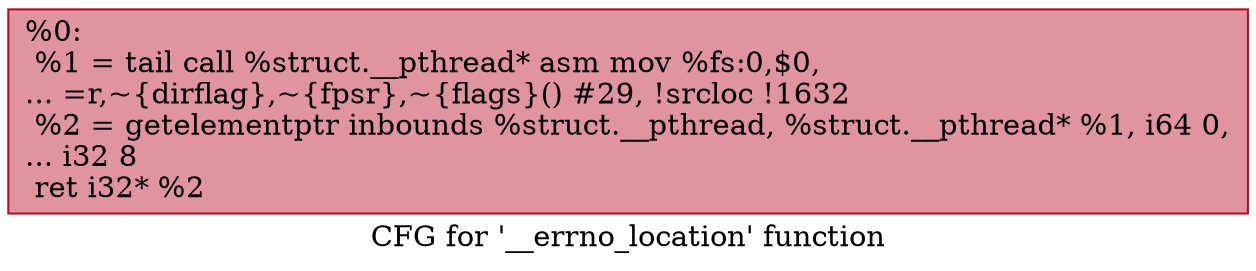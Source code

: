 digraph "CFG for '__errno_location' function" {
	label="CFG for '__errno_location' function";

	Node0x14de1a0 [shape=record,color="#b70d28ff", style=filled, fillcolor="#b70d2870",label="{%0:\l  %1 = tail call %struct.__pthread* asm mov %fs:0,$0,\l... =r,~\{dirflag\},~\{fpsr\},~\{flags\}() #29, !srcloc !1632\l  %2 = getelementptr inbounds %struct.__pthread, %struct.__pthread* %1, i64 0,\l... i32 8\l  ret i32* %2\l}"];
}
